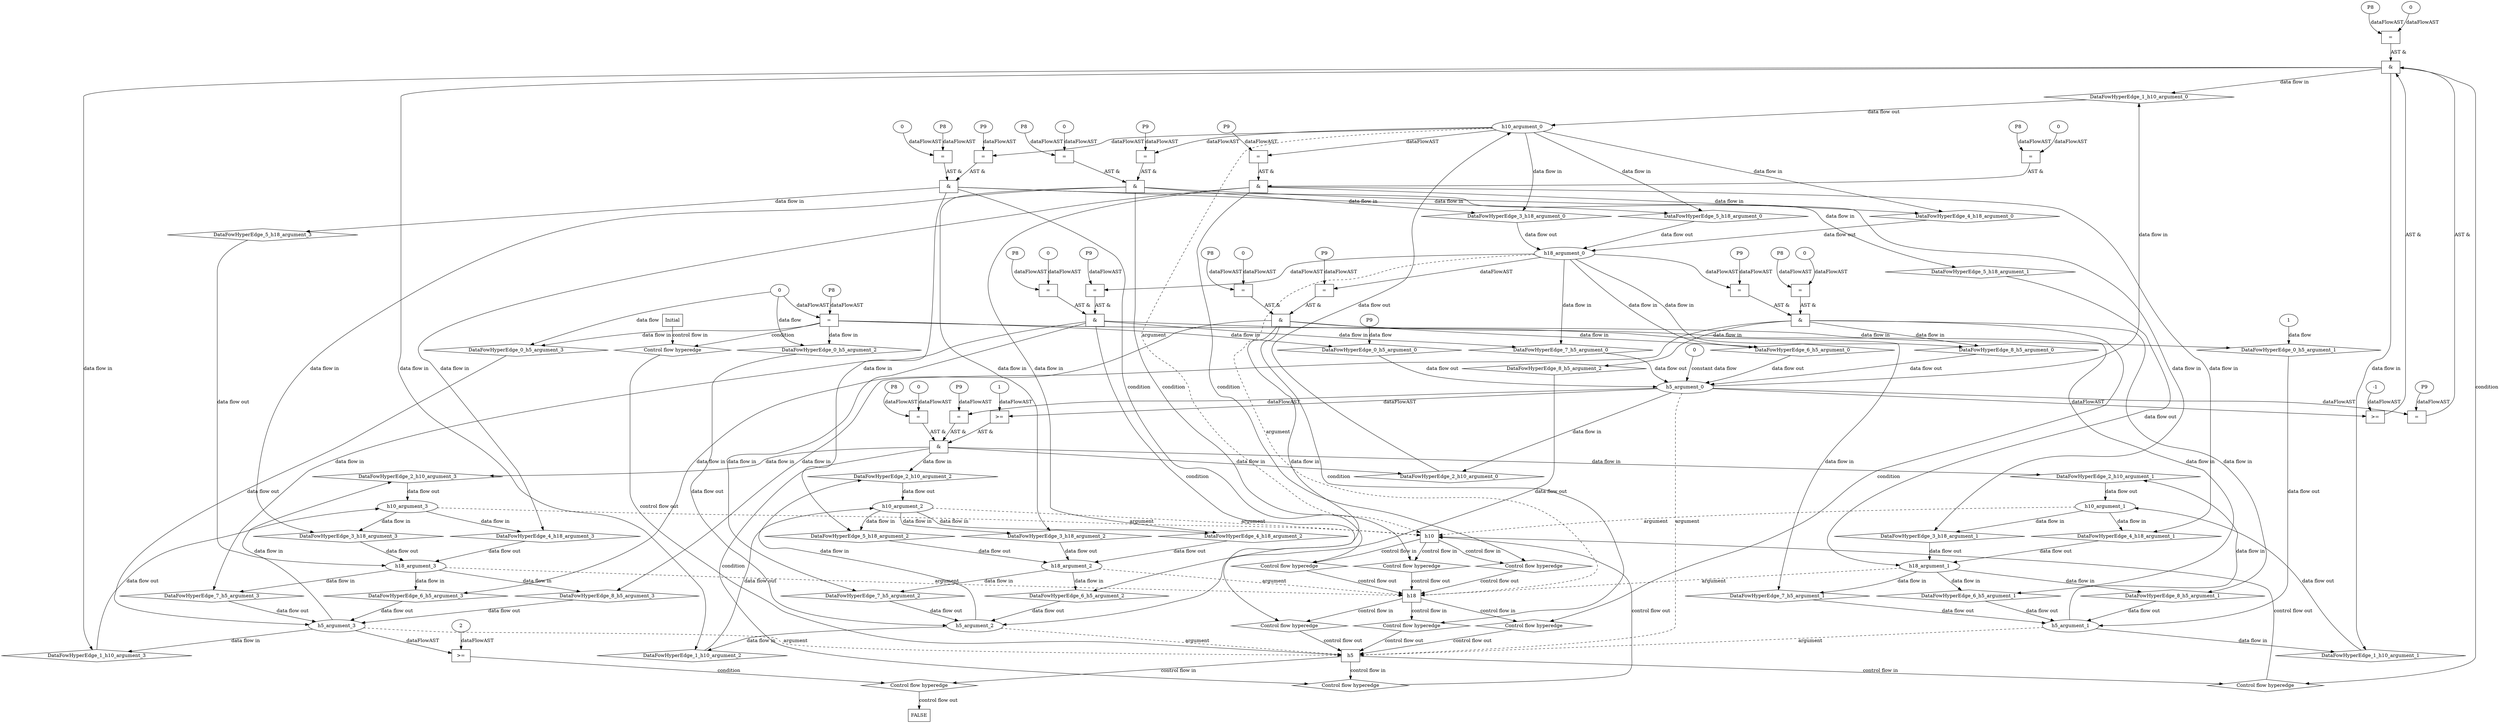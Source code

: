 digraph dag {
"h10" [label="h10" nodeName="h10" class=cfn  shape="rect"];
"h18" [label="h18" nodeName="h18" class=cfn  shape="rect"];
"h5" [label="h5" nodeName="h5" class=cfn  shape="rect"];
FALSE [label="FALSE" nodeName=FALSE class=cfn  shape="rect"];
Initial [label="Initial" nodeName=Initial class=cfn  shape="rect"];
ControlFowHyperEdge_0 [label="Control flow hyperedge" nodeName=ControlFowHyperEdge_0 class=controlFlowHyperEdge shape="diamond"];
"Initial" -> ControlFowHyperEdge_0 [label="control flow in"]
ControlFowHyperEdge_0 -> "h5" [label="control flow out"]
ControlFowHyperEdge_1 [label="Control flow hyperedge" nodeName=ControlFowHyperEdge_1 class=controlFlowHyperEdge shape="diamond"];
"h5" -> ControlFowHyperEdge_1 [label="control flow in"]
ControlFowHyperEdge_1 -> "h10" [label="control flow out"]
ControlFowHyperEdge_2 [label="Control flow hyperedge" nodeName=ControlFowHyperEdge_2 class=controlFlowHyperEdge shape="diamond"];
"h5" -> ControlFowHyperEdge_2 [label="control flow in"]
ControlFowHyperEdge_2 -> "h10" [label="control flow out"]
ControlFowHyperEdge_3 [label="Control flow hyperedge" nodeName=ControlFowHyperEdge_3 class=controlFlowHyperEdge shape="diamond"];
"h10" -> ControlFowHyperEdge_3 [label="control flow in"]
ControlFowHyperEdge_3 -> "h18" [label="control flow out"]
ControlFowHyperEdge_4 [label="Control flow hyperedge" nodeName=ControlFowHyperEdge_4 class=controlFlowHyperEdge shape="diamond"];
"h10" -> ControlFowHyperEdge_4 [label="control flow in"]
ControlFowHyperEdge_4 -> "h18" [label="control flow out"]
ControlFowHyperEdge_5 [label="Control flow hyperedge" nodeName=ControlFowHyperEdge_5 class=controlFlowHyperEdge shape="diamond"];
"h10" -> ControlFowHyperEdge_5 [label="control flow in"]
ControlFowHyperEdge_5 -> "h18" [label="control flow out"]
ControlFowHyperEdge_6 [label="Control flow hyperedge" nodeName=ControlFowHyperEdge_6 class=controlFlowHyperEdge shape="diamond"];
"h18" -> ControlFowHyperEdge_6 [label="control flow in"]
ControlFowHyperEdge_6 -> "h5" [label="control flow out"]
ControlFowHyperEdge_7 [label="Control flow hyperedge" nodeName=ControlFowHyperEdge_7 class=controlFlowHyperEdge shape="diamond"];
"h18" -> ControlFowHyperEdge_7 [label="control flow in"]
ControlFowHyperEdge_7 -> "h5" [label="control flow out"]
ControlFowHyperEdge_8 [label="Control flow hyperedge" nodeName=ControlFowHyperEdge_8 class=controlFlowHyperEdge shape="diamond"];
"h18" -> ControlFowHyperEdge_8 [label="control flow in"]
ControlFowHyperEdge_8 -> "h5" [label="control flow out"]
ControlFowHyperEdge_9 [label="Control flow hyperedge" nodeName=ControlFowHyperEdge_9 class=controlFlowHyperEdge shape="diamond"];
"h5" -> ControlFowHyperEdge_9 [label="control flow in"]
ControlFowHyperEdge_9 -> "FALSE" [label="control flow out"]
"h5_argument_0" [label="h5_argument_0" nodeName=argument0 class=argument  head="h5" shape="oval"];
"h5_argument_0" -> "h5"[label="argument" style="dashed"]
"h5_argument_1" [label="h5_argument_1" nodeName=argument1 class=argument  head="h5" shape="oval"];
"h5_argument_1" -> "h5"[label="argument" style="dashed"]
"h5_argument_2" [label="h5_argument_2" nodeName=argument2 class=argument  head="h5" shape="oval"];
"h5_argument_2" -> "h5"[label="argument" style="dashed"]
"h5_argument_3" [label="h5_argument_3" nodeName=argument3 class=argument  head="h5" shape="oval"];
"h5_argument_3" -> "h5"[label="argument" style="dashed"]
"h10_argument_0" [label="h10_argument_0" nodeName=argument0 class=argument  head="h10" shape="oval"];
"h10_argument_0" -> "h10"[label="argument" style="dashed"]
"h10_argument_1" [label="h10_argument_1" nodeName=argument1 class=argument  head="h10" shape="oval"];
"h10_argument_1" -> "h10"[label="argument" style="dashed"]
"h10_argument_2" [label="h10_argument_2" nodeName=argument2 class=argument  head="h10" shape="oval"];
"h10_argument_2" -> "h10"[label="argument" style="dashed"]
"h10_argument_3" [label="h10_argument_3" nodeName=argument3 class=argument  head="h10" shape="oval"];
"h10_argument_3" -> "h10"[label="argument" style="dashed"]
"h18_argument_0" [label="h18_argument_0" nodeName=argument0 class=argument  head="h18" shape="oval"];
"h18_argument_0" -> "h18"[label="argument" style="dashed"]
"h18_argument_1" [label="h18_argument_1" nodeName=argument1 class=argument  head="h18" shape="oval"];
"h18_argument_1" -> "h18"[label="argument" style="dashed"]
"h18_argument_2" [label="h18_argument_2" nodeName=argument2 class=argument  head="h18" shape="oval"];
"h18_argument_2" -> "h18"[label="argument" style="dashed"]
"h18_argument_3" [label="h18_argument_3" nodeName=argument3 class=argument  head="h18" shape="oval"];
"h18_argument_3" -> "h18"[label="argument" style="dashed"]

"xxxh5___Initial_0xxxguard_0_node_0" [label="=" nodeName="xxxh5___Initial_0xxxguard_0_node_0" class=Operator  shape="rect"];
"xxxh5___Initial_0xxxguard_0_node_1" [label="P8" nodeName="xxxh5___Initial_0xxxguard_0_node_1" class=Constant ];
"xxxh5___Initial_0xxxguard_0_node_1" -> "xxxh5___Initial_0xxxguard_0_node_0"[label="dataFlowAST"]
"xxxh5___Initial_0xxxdataFlow2_node_0" -> "xxxh5___Initial_0xxxguard_0_node_0"[label="dataFlowAST"]

"xxxh5___Initial_0xxxguard_0_node_0" -> "ControlFowHyperEdge_0" [label="condition"];
"xxxh5___Initial_0xxxdataFlow_0_node_0" [label="P9" nodeName="xxxh5___Initial_0xxxdataFlow_0_node_0" class=Constant ];

"xxxh5___Initial_0xxxdataFlow_0_node_0" -> "DataFowHyperEdge_0_h5_argument_0" [label="data flow"];
"xxxh5___Initial_0xxxdataFlow1_node_0" [label="1" nodeName="xxxh5___Initial_0xxxdataFlow1_node_0" class=Literal ];

"xxxh5___Initial_0xxxdataFlow1_node_0" -> "DataFowHyperEdge_0_h5_argument_1" [label="data flow"];
"xxxh5___Initial_0xxxdataFlow2_node_0" [label="0" nodeName="xxxh5___Initial_0xxxdataFlow2_node_0" class=Literal ];

"xxxh5___Initial_0xxxdataFlow2_node_0" -> "DataFowHyperEdge_0_h5_argument_2" [label="data flow"];

"xxxh5___Initial_0xxxdataFlow2_node_0" -> "DataFowHyperEdge_0_h5_argument_3" [label="data flow"];
"xxxh10___h5_1xxx_and" [label="&" nodeName="xxxh10___h5_1xxx_and" class=Operator shape="rect"];
"xxxh10___h5_1xxxguard_0_node_0" [label=">=" nodeName="xxxh10___h5_1xxxguard_0_node_0" class=Operator  shape="rect"];
"xxxh10___h5_1xxxguard_0_node_1" [label="-1" nodeName="xxxh10___h5_1xxxguard_0_node_1" class=Literal ];
"xxxh10___h5_1xxxguard_0_node_1" -> "xxxh10___h5_1xxxguard_0_node_0"[label="dataFlowAST"]
"h5_argument_0" -> "xxxh10___h5_1xxxguard_0_node_0"[label="dataFlowAST"]

"xxxh10___h5_1xxxguard_0_node_0" -> "xxxh10___h5_1xxx_and" [label="AST &"];
"xxxh10___h5_1xxxguard1_node_0" [label="=" nodeName="xxxh10___h5_1xxxguard1_node_0" class=Operator  shape="rect"];
"xxxh10___h5_1xxxguard1_node_1" [label="P9" nodeName="xxxh10___h5_1xxxguard1_node_1" class=Constant ];
"xxxh10___h5_1xxxguard1_node_1" -> "xxxh10___h5_1xxxguard1_node_0"[label="dataFlowAST"]
"h5_argument_0" -> "xxxh10___h5_1xxxguard1_node_0"[label="dataFlowAST"]

"xxxh10___h5_1xxxguard1_node_0" -> "xxxh10___h5_1xxx_and" [label="AST &"];
"xxxh10___h5_1xxxguard2_node_0" [label="=" nodeName="xxxh10___h5_1xxxguard2_node_0" class=Operator  shape="rect"];
"xxxh10___h5_1xxxguard2_node_1" [label="P8" nodeName="xxxh10___h5_1xxxguard2_node_1" class=Constant ];
"xxxh10___h5_1xxxguard2_node_2" [label="0" nodeName="xxxh10___h5_1xxxguard2_node_2" class=Literal ];
"xxxh10___h5_1xxxguard2_node_1" -> "xxxh10___h5_1xxxguard2_node_0"[label="dataFlowAST"]
"xxxh10___h5_1xxxguard2_node_2" -> "xxxh10___h5_1xxxguard2_node_0"[label="dataFlowAST"]

"xxxh10___h5_1xxxguard2_node_0" -> "xxxh10___h5_1xxx_and" [label="AST &"];
"xxxh10___h5_1xxx_and" -> "ControlFowHyperEdge_1" [label="condition"];
"xxxh10___h5_2xxx_and" [label="&" nodeName="xxxh10___h5_2xxx_and" class=Operator shape="rect"];
"xxxh10___h5_2xxxguard_0_node_0" [label=">=" nodeName="xxxh10___h5_2xxxguard_0_node_0" class=Operator  shape="rect"];
"xxxh10___h5_2xxxguard_0_node_2" [label="1" nodeName="xxxh10___h5_2xxxguard_0_node_2" class=Literal ];
"h5_argument_0" -> "xxxh10___h5_2xxxguard_0_node_0"[label="dataFlowAST"]
"xxxh10___h5_2xxxguard_0_node_2" -> "xxxh10___h5_2xxxguard_0_node_0"[label="dataFlowAST"]

"xxxh10___h5_2xxxguard_0_node_0" -> "xxxh10___h5_2xxx_and" [label="AST &"];
"xxxh10___h5_2xxxguard1_node_0" [label="=" nodeName="xxxh10___h5_2xxxguard1_node_0" class=Operator  shape="rect"];
"xxxh10___h5_2xxxguard1_node_1" [label="P9" nodeName="xxxh10___h5_2xxxguard1_node_1" class=Constant ];
"xxxh10___h5_2xxxguard1_node_1" -> "xxxh10___h5_2xxxguard1_node_0"[label="dataFlowAST"]
"h5_argument_0" -> "xxxh10___h5_2xxxguard1_node_0"[label="dataFlowAST"]

"xxxh10___h5_2xxxguard1_node_0" -> "xxxh10___h5_2xxx_and" [label="AST &"];
"xxxh10___h5_2xxxguard2_node_0" [label="=" nodeName="xxxh10___h5_2xxxguard2_node_0" class=Operator  shape="rect"];
"xxxh10___h5_2xxxguard2_node_1" [label="P8" nodeName="xxxh10___h5_2xxxguard2_node_1" class=Constant ];
"xxxh10___h5_2xxxguard2_node_2" [label="0" nodeName="xxxh10___h5_2xxxguard2_node_2" class=Literal ];
"xxxh10___h5_2xxxguard2_node_1" -> "xxxh10___h5_2xxxguard2_node_0"[label="dataFlowAST"]
"xxxh10___h5_2xxxguard2_node_2" -> "xxxh10___h5_2xxxguard2_node_0"[label="dataFlowAST"]

"xxxh10___h5_2xxxguard2_node_0" -> "xxxh10___h5_2xxx_and" [label="AST &"];
"xxxh10___h5_2xxx_and" -> "ControlFowHyperEdge_2" [label="condition"];
"xxxh18___h10_3xxx_and" [label="&" nodeName="xxxh18___h10_3xxx_and" class=Operator shape="rect"];
"xxxh18___h10_3xxxguard_0_node_0" [label="=" nodeName="xxxh18___h10_3xxxguard_0_node_0" class=Operator  shape="rect"];
"xxxh18___h10_3xxxguard_0_node_1" [label="P9" nodeName="xxxh18___h10_3xxxguard_0_node_1" class=Constant ];
"xxxh18___h10_3xxxguard_0_node_1" -> "xxxh18___h10_3xxxguard_0_node_0"[label="dataFlowAST"]
"h10_argument_0" -> "xxxh18___h10_3xxxguard_0_node_0"[label="dataFlowAST"]

"xxxh18___h10_3xxxguard_0_node_0" -> "xxxh18___h10_3xxx_and" [label="AST &"];
"xxxh18___h10_3xxxguard1_node_0" [label="=" nodeName="xxxh18___h10_3xxxguard1_node_0" class=Operator  shape="rect"];
"xxxh18___h10_3xxxguard1_node_1" [label="P8" nodeName="xxxh18___h10_3xxxguard1_node_1" class=Constant ];
"xxxh18___h10_3xxxguard1_node_2" [label="0" nodeName="xxxh18___h10_3xxxguard1_node_2" class=Literal ];
"xxxh18___h10_3xxxguard1_node_1" -> "xxxh18___h10_3xxxguard1_node_0"[label="dataFlowAST"]
"xxxh18___h10_3xxxguard1_node_2" -> "xxxh18___h10_3xxxguard1_node_0"[label="dataFlowAST"]

"xxxh18___h10_3xxxguard1_node_0" -> "xxxh18___h10_3xxx_and" [label="AST &"];
"xxxh18___h10_3xxx_and" -> "ControlFowHyperEdge_3" [label="condition"];
"xxxh18___h10_4xxx_and" [label="&" nodeName="xxxh18___h10_4xxx_and" class=Operator shape="rect"];
"xxxh18___h10_4xxxguard_0_node_0" [label="=" nodeName="xxxh18___h10_4xxxguard_0_node_0" class=Operator  shape="rect"];
"xxxh18___h10_4xxxguard_0_node_1" [label="P9" nodeName="xxxh18___h10_4xxxguard_0_node_1" class=Constant ];
"xxxh18___h10_4xxxguard_0_node_1" -> "xxxh18___h10_4xxxguard_0_node_0"[label="dataFlowAST"]
"h10_argument_0" -> "xxxh18___h10_4xxxguard_0_node_0"[label="dataFlowAST"]

"xxxh18___h10_4xxxguard_0_node_0" -> "xxxh18___h10_4xxx_and" [label="AST &"];
"xxxh18___h10_4xxxguard1_node_0" [label="=" nodeName="xxxh18___h10_4xxxguard1_node_0" class=Operator  shape="rect"];
"xxxh18___h10_4xxxguard1_node_1" [label="P8" nodeName="xxxh18___h10_4xxxguard1_node_1" class=Constant ];
"xxxh18___h10_4xxxguard1_node_2" [label="0" nodeName="xxxh18___h10_4xxxguard1_node_2" class=Literal ];
"xxxh18___h10_4xxxguard1_node_1" -> "xxxh18___h10_4xxxguard1_node_0"[label="dataFlowAST"]
"xxxh18___h10_4xxxguard1_node_2" -> "xxxh18___h10_4xxxguard1_node_0"[label="dataFlowAST"]

"xxxh18___h10_4xxxguard1_node_0" -> "xxxh18___h10_4xxx_and" [label="AST &"];
"xxxh18___h10_4xxx_and" -> "ControlFowHyperEdge_4" [label="condition"];
"xxxh18___h10_5xxx_and" [label="&" nodeName="xxxh18___h10_5xxx_and" class=Operator shape="rect"];
"xxxh18___h10_5xxxguard_0_node_0" [label="=" nodeName="xxxh18___h10_5xxxguard_0_node_0" class=Operator  shape="rect"];
"xxxh18___h10_5xxxguard_0_node_1" [label="P9" nodeName="xxxh18___h10_5xxxguard_0_node_1" class=Constant ];
"xxxh18___h10_5xxxguard_0_node_1" -> "xxxh18___h10_5xxxguard_0_node_0"[label="dataFlowAST"]
"h10_argument_0" -> "xxxh18___h10_5xxxguard_0_node_0"[label="dataFlowAST"]

"xxxh18___h10_5xxxguard_0_node_0" -> "xxxh18___h10_5xxx_and" [label="AST &"];
"xxxh18___h10_5xxxguard1_node_0" [label="=" nodeName="xxxh18___h10_5xxxguard1_node_0" class=Operator  shape="rect"];
"xxxh18___h10_5xxxguard1_node_1" [label="P8" nodeName="xxxh18___h10_5xxxguard1_node_1" class=Constant ];
"xxxh18___h10_5xxxguard1_node_2" [label="0" nodeName="xxxh18___h10_5xxxguard1_node_2" class=Literal ];
"xxxh18___h10_5xxxguard1_node_1" -> "xxxh18___h10_5xxxguard1_node_0"[label="dataFlowAST"]
"xxxh18___h10_5xxxguard1_node_2" -> "xxxh18___h10_5xxxguard1_node_0"[label="dataFlowAST"]

"xxxh18___h10_5xxxguard1_node_0" -> "xxxh18___h10_5xxx_and" [label="AST &"];
"xxxh18___h10_5xxx_and" -> "ControlFowHyperEdge_5" [label="condition"];
"xxxh5___h18_6xxx_and" [label="&" nodeName="xxxh5___h18_6xxx_and" class=Operator shape="rect"];
"xxxh5___h18_6xxxguard_0_node_0" [label="=" nodeName="xxxh5___h18_6xxxguard_0_node_0" class=Operator  shape="rect"];
"xxxh5___h18_6xxxguard_0_node_1" [label="P9" nodeName="xxxh5___h18_6xxxguard_0_node_1" class=Constant ];
"xxxh5___h18_6xxxguard_0_node_1" -> "xxxh5___h18_6xxxguard_0_node_0"[label="dataFlowAST"]
"h18_argument_0" -> "xxxh5___h18_6xxxguard_0_node_0"[label="dataFlowAST"]

"xxxh5___h18_6xxxguard_0_node_0" -> "xxxh5___h18_6xxx_and" [label="AST &"];
"xxxh5___h18_6xxxguard1_node_0" [label="=" nodeName="xxxh5___h18_6xxxguard1_node_0" class=Operator  shape="rect"];
"xxxh5___h18_6xxxguard1_node_1" [label="P8" nodeName="xxxh5___h18_6xxxguard1_node_1" class=Constant ];
"xxxh5___h18_6xxxguard1_node_2" [label="0" nodeName="xxxh5___h18_6xxxguard1_node_2" class=Literal ];
"xxxh5___h18_6xxxguard1_node_1" -> "xxxh5___h18_6xxxguard1_node_0"[label="dataFlowAST"]
"xxxh5___h18_6xxxguard1_node_2" -> "xxxh5___h18_6xxxguard1_node_0"[label="dataFlowAST"]

"xxxh5___h18_6xxxguard1_node_0" -> "xxxh5___h18_6xxx_and" [label="AST &"];
"xxxh5___h18_6xxx_and" -> "ControlFowHyperEdge_6" [label="condition"];
"xxxh5___h18_7xxx_and" [label="&" nodeName="xxxh5___h18_7xxx_and" class=Operator shape="rect"];
"xxxh5___h18_7xxxguard_0_node_0" [label="=" nodeName="xxxh5___h18_7xxxguard_0_node_0" class=Operator  shape="rect"];
"xxxh5___h18_7xxxguard_0_node_1" [label="P9" nodeName="xxxh5___h18_7xxxguard_0_node_1" class=Constant ];
"xxxh5___h18_7xxxguard_0_node_1" -> "xxxh5___h18_7xxxguard_0_node_0"[label="dataFlowAST"]
"h18_argument_0" -> "xxxh5___h18_7xxxguard_0_node_0"[label="dataFlowAST"]

"xxxh5___h18_7xxxguard_0_node_0" -> "xxxh5___h18_7xxx_and" [label="AST &"];
"xxxh5___h18_7xxxguard1_node_0" [label="=" nodeName="xxxh5___h18_7xxxguard1_node_0" class=Operator  shape="rect"];
"xxxh5___h18_7xxxguard1_node_1" [label="P8" nodeName="xxxh5___h18_7xxxguard1_node_1" class=Constant ];
"xxxh5___h18_7xxxguard1_node_2" [label="0" nodeName="xxxh5___h18_7xxxguard1_node_2" class=Literal ];
"xxxh5___h18_7xxxguard1_node_1" -> "xxxh5___h18_7xxxguard1_node_0"[label="dataFlowAST"]
"xxxh5___h18_7xxxguard1_node_2" -> "xxxh5___h18_7xxxguard1_node_0"[label="dataFlowAST"]

"xxxh5___h18_7xxxguard1_node_0" -> "xxxh5___h18_7xxx_and" [label="AST &"];
"xxxh5___h18_7xxx_and" -> "ControlFowHyperEdge_7" [label="condition"];
"xxxh5___h18_8xxx_and" [label="&" nodeName="xxxh5___h18_8xxx_and" class=Operator shape="rect"];
"xxxh5___h18_8xxxguard_0_node_0" [label="=" nodeName="xxxh5___h18_8xxxguard_0_node_0" class=Operator  shape="rect"];
"xxxh5___h18_8xxxguard_0_node_1" [label="P9" nodeName="xxxh5___h18_8xxxguard_0_node_1" class=Constant ];
"xxxh5___h18_8xxxguard_0_node_1" -> "xxxh5___h18_8xxxguard_0_node_0"[label="dataFlowAST"]
"h18_argument_0" -> "xxxh5___h18_8xxxguard_0_node_0"[label="dataFlowAST"]

"xxxh5___h18_8xxxguard_0_node_0" -> "xxxh5___h18_8xxx_and" [label="AST &"];
"xxxh5___h18_8xxxguard1_node_0" [label="=" nodeName="xxxh5___h18_8xxxguard1_node_0" class=Operator  shape="rect"];
"xxxh5___h18_8xxxguard1_node_1" [label="P8" nodeName="xxxh5___h18_8xxxguard1_node_1" class=Constant ];
"xxxh5___h18_8xxxguard1_node_2" [label="0" nodeName="xxxh5___h18_8xxxguard1_node_2" class=Literal ];
"xxxh5___h18_8xxxguard1_node_1" -> "xxxh5___h18_8xxxguard1_node_0"[label="dataFlowAST"]
"xxxh5___h18_8xxxguard1_node_2" -> "xxxh5___h18_8xxxguard1_node_0"[label="dataFlowAST"]

"xxxh5___h18_8xxxguard1_node_0" -> "xxxh5___h18_8xxx_and" [label="AST &"];
"xxxh5___h18_8xxx_and" -> "ControlFowHyperEdge_8" [label="condition"];
"xxxFALSE___h5_9xxxguard_0_node_0" [label=">=" nodeName="xxxFALSE___h5_9xxxguard_0_node_0" class=Operator  shape="rect"];
"xxxFALSE___h5_9xxxguard_0_node_2" [label="2" nodeName="xxxFALSE___h5_9xxxguard_0_node_2" class=Literal ];
"h5_argument_3" -> "xxxFALSE___h5_9xxxguard_0_node_0"[label="dataFlowAST"]
"xxxFALSE___h5_9xxxguard_0_node_2" -> "xxxFALSE___h5_9xxxguard_0_node_0"[label="dataFlowAST"]

"xxxFALSE___h5_9xxxguard_0_node_0" -> "ControlFowHyperEdge_9" [label="condition"];
"DataFowHyperEdge_0_h5_argument_0" [label="DataFowHyperEdge_0_h5_argument_0" nodeName="DataFowHyperEdge_0_h5_argument_0" class=DataFlowHyperedge shape="diamond"];
"DataFowHyperEdge_0_h5_argument_0" -> "h5_argument_0"[label="data flow out"]
"xxxh5___Initial_0xxxguard_0_node_0" -> "DataFowHyperEdge_0_h5_argument_0"[label="data flow in"]
"DataFowHyperEdge_0_h5_argument_1" [label="DataFowHyperEdge_0_h5_argument_1" nodeName="DataFowHyperEdge_0_h5_argument_1" class=DataFlowHyperedge shape="diamond"];
"DataFowHyperEdge_0_h5_argument_1" -> "h5_argument_1"[label="data flow out"]
"xxxh5___Initial_0xxxguard_0_node_0" -> "DataFowHyperEdge_0_h5_argument_1"[label="data flow in"]
"DataFowHyperEdge_0_h5_argument_2" [label="DataFowHyperEdge_0_h5_argument_2" nodeName="DataFowHyperEdge_0_h5_argument_2" class=DataFlowHyperedge shape="diamond"];
"DataFowHyperEdge_0_h5_argument_2" -> "h5_argument_2"[label="data flow out"]
"xxxh5___Initial_0xxxguard_0_node_0" -> "DataFowHyperEdge_0_h5_argument_2"[label="data flow in"]
"DataFowHyperEdge_0_h5_argument_3" [label="DataFowHyperEdge_0_h5_argument_3" nodeName="DataFowHyperEdge_0_h5_argument_3" class=DataFlowHyperedge shape="diamond"];
"DataFowHyperEdge_0_h5_argument_3" -> "h5_argument_3"[label="data flow out"]
"xxxh5___Initial_0xxxguard_0_node_0" -> "DataFowHyperEdge_0_h5_argument_3"[label="data flow in"]
"DataFowHyperEdge_1_h10_argument_0" [label="DataFowHyperEdge_1_h10_argument_0" nodeName="DataFowHyperEdge_1_h10_argument_0" class=DataFlowHyperedge shape="diamond"];
"DataFowHyperEdge_1_h10_argument_0" -> "h10_argument_0"[label="data flow out"]
"xxxh10___h5_1xxx_and" -> "DataFowHyperEdge_1_h10_argument_0"[label="data flow in"]
"DataFowHyperEdge_1_h10_argument_1" [label="DataFowHyperEdge_1_h10_argument_1" nodeName="DataFowHyperEdge_1_h10_argument_1" class=DataFlowHyperedge shape="diamond"];
"DataFowHyperEdge_1_h10_argument_1" -> "h10_argument_1"[label="data flow out"]
"xxxh10___h5_1xxx_and" -> "DataFowHyperEdge_1_h10_argument_1"[label="data flow in"]
"DataFowHyperEdge_1_h10_argument_2" [label="DataFowHyperEdge_1_h10_argument_2" nodeName="DataFowHyperEdge_1_h10_argument_2" class=DataFlowHyperedge shape="diamond"];
"DataFowHyperEdge_1_h10_argument_2" -> "h10_argument_2"[label="data flow out"]
"xxxh10___h5_1xxx_and" -> "DataFowHyperEdge_1_h10_argument_2"[label="data flow in"]
"DataFowHyperEdge_1_h10_argument_3" [label="DataFowHyperEdge_1_h10_argument_3" nodeName="DataFowHyperEdge_1_h10_argument_3" class=DataFlowHyperedge shape="diamond"];
"DataFowHyperEdge_1_h10_argument_3" -> "h10_argument_3"[label="data flow out"]
"xxxh10___h5_1xxx_and" -> "DataFowHyperEdge_1_h10_argument_3"[label="data flow in"]
"DataFowHyperEdge_2_h10_argument_0" [label="DataFowHyperEdge_2_h10_argument_0" nodeName="DataFowHyperEdge_2_h10_argument_0" class=DataFlowHyperedge shape="diamond"];
"DataFowHyperEdge_2_h10_argument_0" -> "h10_argument_0"[label="data flow out"]
"xxxh10___h5_2xxx_and" -> "DataFowHyperEdge_2_h10_argument_0"[label="data flow in"]
"DataFowHyperEdge_2_h10_argument_1" [label="DataFowHyperEdge_2_h10_argument_1" nodeName="DataFowHyperEdge_2_h10_argument_1" class=DataFlowHyperedge shape="diamond"];
"DataFowHyperEdge_2_h10_argument_1" -> "h10_argument_1"[label="data flow out"]
"xxxh10___h5_2xxx_and" -> "DataFowHyperEdge_2_h10_argument_1"[label="data flow in"]
"DataFowHyperEdge_2_h10_argument_2" [label="DataFowHyperEdge_2_h10_argument_2" nodeName="DataFowHyperEdge_2_h10_argument_2" class=DataFlowHyperedge shape="diamond"];
"DataFowHyperEdge_2_h10_argument_2" -> "h10_argument_2"[label="data flow out"]
"xxxh10___h5_2xxx_and" -> "DataFowHyperEdge_2_h10_argument_2"[label="data flow in"]
"DataFowHyperEdge_2_h10_argument_3" [label="DataFowHyperEdge_2_h10_argument_3" nodeName="DataFowHyperEdge_2_h10_argument_3" class=DataFlowHyperedge shape="diamond"];
"DataFowHyperEdge_2_h10_argument_3" -> "h10_argument_3"[label="data flow out"]
"xxxh10___h5_2xxx_and" -> "DataFowHyperEdge_2_h10_argument_3"[label="data flow in"]
"DataFowHyperEdge_3_h18_argument_0" [label="DataFowHyperEdge_3_h18_argument_0" nodeName="DataFowHyperEdge_3_h18_argument_0" class=DataFlowHyperedge shape="diamond"];
"DataFowHyperEdge_3_h18_argument_0" -> "h18_argument_0"[label="data flow out"]
"xxxh18___h10_3xxx_and" -> "DataFowHyperEdge_3_h18_argument_0"[label="data flow in"]
"DataFowHyperEdge_3_h18_argument_1" [label="DataFowHyperEdge_3_h18_argument_1" nodeName="DataFowHyperEdge_3_h18_argument_1" class=DataFlowHyperedge shape="diamond"];
"DataFowHyperEdge_3_h18_argument_1" -> "h18_argument_1"[label="data flow out"]
"xxxh18___h10_3xxx_and" -> "DataFowHyperEdge_3_h18_argument_1"[label="data flow in"]
"DataFowHyperEdge_3_h18_argument_2" [label="DataFowHyperEdge_3_h18_argument_2" nodeName="DataFowHyperEdge_3_h18_argument_2" class=DataFlowHyperedge shape="diamond"];
"DataFowHyperEdge_3_h18_argument_2" -> "h18_argument_2"[label="data flow out"]
"xxxh18___h10_3xxx_and" -> "DataFowHyperEdge_3_h18_argument_2"[label="data flow in"]
"DataFowHyperEdge_3_h18_argument_3" [label="DataFowHyperEdge_3_h18_argument_3" nodeName="DataFowHyperEdge_3_h18_argument_3" class=DataFlowHyperedge shape="diamond"];
"DataFowHyperEdge_3_h18_argument_3" -> "h18_argument_3"[label="data flow out"]
"xxxh18___h10_3xxx_and" -> "DataFowHyperEdge_3_h18_argument_3"[label="data flow in"]
"DataFowHyperEdge_4_h18_argument_0" [label="DataFowHyperEdge_4_h18_argument_0" nodeName="DataFowHyperEdge_4_h18_argument_0" class=DataFlowHyperedge shape="diamond"];
"DataFowHyperEdge_4_h18_argument_0" -> "h18_argument_0"[label="data flow out"]
"xxxh18___h10_4xxx_and" -> "DataFowHyperEdge_4_h18_argument_0"[label="data flow in"]
"DataFowHyperEdge_4_h18_argument_1" [label="DataFowHyperEdge_4_h18_argument_1" nodeName="DataFowHyperEdge_4_h18_argument_1" class=DataFlowHyperedge shape="diamond"];
"DataFowHyperEdge_4_h18_argument_1" -> "h18_argument_1"[label="data flow out"]
"xxxh18___h10_4xxx_and" -> "DataFowHyperEdge_4_h18_argument_1"[label="data flow in"]
"DataFowHyperEdge_4_h18_argument_2" [label="DataFowHyperEdge_4_h18_argument_2" nodeName="DataFowHyperEdge_4_h18_argument_2" class=DataFlowHyperedge shape="diamond"];
"DataFowHyperEdge_4_h18_argument_2" -> "h18_argument_2"[label="data flow out"]
"xxxh18___h10_4xxx_and" -> "DataFowHyperEdge_4_h18_argument_2"[label="data flow in"]
"DataFowHyperEdge_4_h18_argument_3" [label="DataFowHyperEdge_4_h18_argument_3" nodeName="DataFowHyperEdge_4_h18_argument_3" class=DataFlowHyperedge shape="diamond"];
"DataFowHyperEdge_4_h18_argument_3" -> "h18_argument_3"[label="data flow out"]
"xxxh18___h10_4xxx_and" -> "DataFowHyperEdge_4_h18_argument_3"[label="data flow in"]
"DataFowHyperEdge_5_h18_argument_0" [label="DataFowHyperEdge_5_h18_argument_0" nodeName="DataFowHyperEdge_5_h18_argument_0" class=DataFlowHyperedge shape="diamond"];
"DataFowHyperEdge_5_h18_argument_0" -> "h18_argument_0"[label="data flow out"]
"xxxh18___h10_5xxx_and" -> "DataFowHyperEdge_5_h18_argument_0"[label="data flow in"]
"DataFowHyperEdge_5_h18_argument_1" [label="DataFowHyperEdge_5_h18_argument_1" nodeName="DataFowHyperEdge_5_h18_argument_1" class=DataFlowHyperedge shape="diamond"];
"DataFowHyperEdge_5_h18_argument_1" -> "h18_argument_1"[label="data flow out"]
"xxxh18___h10_5xxx_and" -> "DataFowHyperEdge_5_h18_argument_1"[label="data flow in"]
"DataFowHyperEdge_5_h18_argument_2" [label="DataFowHyperEdge_5_h18_argument_2" nodeName="DataFowHyperEdge_5_h18_argument_2" class=DataFlowHyperedge shape="diamond"];
"DataFowHyperEdge_5_h18_argument_2" -> "h18_argument_2"[label="data flow out"]
"xxxh18___h10_5xxx_and" -> "DataFowHyperEdge_5_h18_argument_2"[label="data flow in"]
"DataFowHyperEdge_5_h18_argument_3" [label="DataFowHyperEdge_5_h18_argument_3" nodeName="DataFowHyperEdge_5_h18_argument_3" class=DataFlowHyperedge shape="diamond"];
"DataFowHyperEdge_5_h18_argument_3" -> "h18_argument_3"[label="data flow out"]
"xxxh18___h10_5xxx_and" -> "DataFowHyperEdge_5_h18_argument_3"[label="data flow in"]
"DataFowHyperEdge_6_h5_argument_0" [label="DataFowHyperEdge_6_h5_argument_0" nodeName="DataFowHyperEdge_6_h5_argument_0" class=DataFlowHyperedge shape="diamond"];
"DataFowHyperEdge_6_h5_argument_0" -> "h5_argument_0"[label="data flow out"]
"xxxh5___h18_6xxx_and" -> "DataFowHyperEdge_6_h5_argument_0"[label="data flow in"]
"DataFowHyperEdge_6_h5_argument_1" [label="DataFowHyperEdge_6_h5_argument_1" nodeName="DataFowHyperEdge_6_h5_argument_1" class=DataFlowHyperedge shape="diamond"];
"DataFowHyperEdge_6_h5_argument_1" -> "h5_argument_1"[label="data flow out"]
"xxxh5___h18_6xxx_and" -> "DataFowHyperEdge_6_h5_argument_1"[label="data flow in"]
"DataFowHyperEdge_6_h5_argument_2" [label="DataFowHyperEdge_6_h5_argument_2" nodeName="DataFowHyperEdge_6_h5_argument_2" class=DataFlowHyperedge shape="diamond"];
"DataFowHyperEdge_6_h5_argument_2" -> "h5_argument_2"[label="data flow out"]
"xxxh5___h18_6xxx_and" -> "DataFowHyperEdge_6_h5_argument_2"[label="data flow in"]
"DataFowHyperEdge_6_h5_argument_3" [label="DataFowHyperEdge_6_h5_argument_3" nodeName="DataFowHyperEdge_6_h5_argument_3" class=DataFlowHyperedge shape="diamond"];
"DataFowHyperEdge_6_h5_argument_3" -> "h5_argument_3"[label="data flow out"]
"xxxh5___h18_6xxx_and" -> "DataFowHyperEdge_6_h5_argument_3"[label="data flow in"]
"DataFowHyperEdge_7_h5_argument_0" [label="DataFowHyperEdge_7_h5_argument_0" nodeName="DataFowHyperEdge_7_h5_argument_0" class=DataFlowHyperedge shape="diamond"];
"DataFowHyperEdge_7_h5_argument_0" -> "h5_argument_0"[label="data flow out"]
"xxxh5___h18_7xxx_and" -> "DataFowHyperEdge_7_h5_argument_0"[label="data flow in"]
"DataFowHyperEdge_7_h5_argument_1" [label="DataFowHyperEdge_7_h5_argument_1" nodeName="DataFowHyperEdge_7_h5_argument_1" class=DataFlowHyperedge shape="diamond"];
"DataFowHyperEdge_7_h5_argument_1" -> "h5_argument_1"[label="data flow out"]
"xxxh5___h18_7xxx_and" -> "DataFowHyperEdge_7_h5_argument_1"[label="data flow in"]
"DataFowHyperEdge_7_h5_argument_2" [label="DataFowHyperEdge_7_h5_argument_2" nodeName="DataFowHyperEdge_7_h5_argument_2" class=DataFlowHyperedge shape="diamond"];
"DataFowHyperEdge_7_h5_argument_2" -> "h5_argument_2"[label="data flow out"]
"xxxh5___h18_7xxx_and" -> "DataFowHyperEdge_7_h5_argument_2"[label="data flow in"]
"DataFowHyperEdge_7_h5_argument_3" [label="DataFowHyperEdge_7_h5_argument_3" nodeName="DataFowHyperEdge_7_h5_argument_3" class=DataFlowHyperedge shape="diamond"];
"DataFowHyperEdge_7_h5_argument_3" -> "h5_argument_3"[label="data flow out"]
"xxxh5___h18_7xxx_and" -> "DataFowHyperEdge_7_h5_argument_3"[label="data flow in"]
"DataFowHyperEdge_8_h5_argument_0" [label="DataFowHyperEdge_8_h5_argument_0" nodeName="DataFowHyperEdge_8_h5_argument_0" class=DataFlowHyperedge shape="diamond"];
"DataFowHyperEdge_8_h5_argument_0" -> "h5_argument_0"[label="data flow out"]
"xxxh5___h18_8xxx_and" -> "DataFowHyperEdge_8_h5_argument_0"[label="data flow in"]
"DataFowHyperEdge_8_h5_argument_1" [label="DataFowHyperEdge_8_h5_argument_1" nodeName="DataFowHyperEdge_8_h5_argument_1" class=DataFlowHyperedge shape="diamond"];
"DataFowHyperEdge_8_h5_argument_1" -> "h5_argument_1"[label="data flow out"]
"xxxh5___h18_8xxx_and" -> "DataFowHyperEdge_8_h5_argument_1"[label="data flow in"]
"DataFowHyperEdge_8_h5_argument_2" [label="DataFowHyperEdge_8_h5_argument_2" nodeName="DataFowHyperEdge_8_h5_argument_2" class=DataFlowHyperedge shape="diamond"];
"DataFowHyperEdge_8_h5_argument_2" -> "h5_argument_2"[label="data flow out"]
"xxxh5___h18_8xxx_and" -> "DataFowHyperEdge_8_h5_argument_2"[label="data flow in"]
"DataFowHyperEdge_8_h5_argument_3" [label="DataFowHyperEdge_8_h5_argument_3" nodeName="DataFowHyperEdge_8_h5_argument_3" class=DataFlowHyperedge shape="diamond"];
"DataFowHyperEdge_8_h5_argument_3" -> "h5_argument_3"[label="data flow out"]
"xxxh5___h18_8xxx_and" -> "DataFowHyperEdge_8_h5_argument_3"[label="data flow in"]
"xxxFALSE___h5_9xxxh5_argument_0_constant_0" [label="0" nodeName="xxxFALSE___h5_9xxxh5_argument_0_constant_0" class=Constant];
"xxxFALSE___h5_9xxxh5_argument_0_constant_0" -> "h5_argument_0" [label="constant data flow"];
"h5_argument_0" -> "DataFowHyperEdge_1_h10_argument_0"[label="data flow in"]
"h5_argument_1" -> "DataFowHyperEdge_1_h10_argument_1"[label="data flow in"]
"h5_argument_2" -> "DataFowHyperEdge_1_h10_argument_2"[label="data flow in"]
"h5_argument_3" -> "DataFowHyperEdge_1_h10_argument_3"[label="data flow in"]
"h5_argument_0" -> "DataFowHyperEdge_2_h10_argument_0"[label="data flow in"]
"h5_argument_1" -> "DataFowHyperEdge_2_h10_argument_1"[label="data flow in"]
"h5_argument_2" -> "DataFowHyperEdge_2_h10_argument_2"[label="data flow in"]
"h5_argument_3" -> "DataFowHyperEdge_2_h10_argument_3"[label="data flow in"]
"h10_argument_0" -> "DataFowHyperEdge_3_h18_argument_0"[label="data flow in"]
"h10_argument_1" -> "DataFowHyperEdge_3_h18_argument_1"[label="data flow in"]
"h10_argument_2" -> "DataFowHyperEdge_3_h18_argument_2"[label="data flow in"]
"h10_argument_3" -> "DataFowHyperEdge_3_h18_argument_3"[label="data flow in"]
"h10_argument_0" -> "DataFowHyperEdge_4_h18_argument_0"[label="data flow in"]
"h10_argument_1" -> "DataFowHyperEdge_4_h18_argument_1"[label="data flow in"]
"h10_argument_2" -> "DataFowHyperEdge_4_h18_argument_2"[label="data flow in"]
"h10_argument_3" -> "DataFowHyperEdge_4_h18_argument_3"[label="data flow in"]
"h10_argument_0" -> "DataFowHyperEdge_5_h18_argument_0"[label="data flow in"]
"h10_argument_2" -> "DataFowHyperEdge_5_h18_argument_2"[label="data flow in"]
"h18_argument_0" -> "DataFowHyperEdge_6_h5_argument_0"[label="data flow in"]
"h18_argument_1" -> "DataFowHyperEdge_6_h5_argument_1"[label="data flow in"]
"h18_argument_2" -> "DataFowHyperEdge_6_h5_argument_2"[label="data flow in"]
"h18_argument_3" -> "DataFowHyperEdge_6_h5_argument_3"[label="data flow in"]
"h18_argument_0" -> "DataFowHyperEdge_7_h5_argument_0"[label="data flow in"]
"h18_argument_1" -> "DataFowHyperEdge_7_h5_argument_1"[label="data flow in"]
"h18_argument_2" -> "DataFowHyperEdge_7_h5_argument_2"[label="data flow in"]
"h18_argument_3" -> "DataFowHyperEdge_7_h5_argument_3"[label="data flow in"]
"h18_argument_0" -> "DataFowHyperEdge_8_h5_argument_0"[label="data flow in"]
"h18_argument_1" -> "DataFowHyperEdge_8_h5_argument_1"[label="data flow in"]
"h18_argument_3" -> "DataFowHyperEdge_8_h5_argument_3"[label="data flow in"]




}
